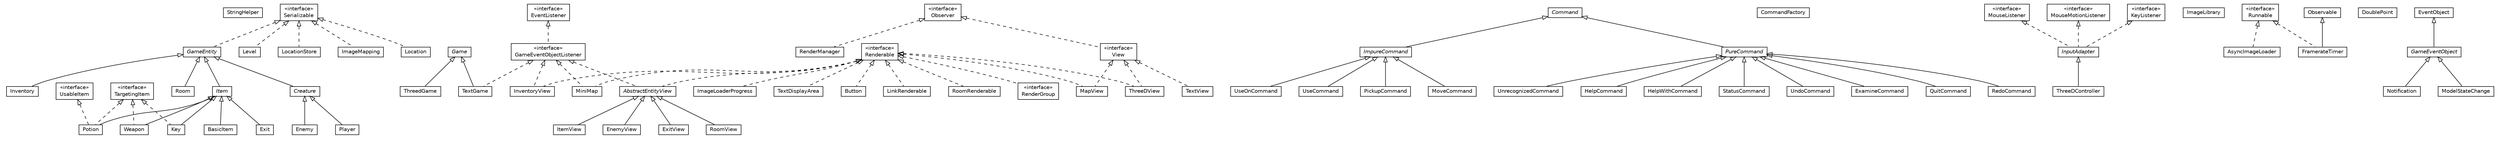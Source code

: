 #!/usr/local/bin/dot
#
# Class diagram 
# Generated by UMLGraph version cdcbba (http://www.umlgraph.org/)
#

digraph G {
	edge [fontname="Helvetica",fontsize=10,labelfontname="Helvetica",labelfontsize=10];
	node [fontname="Helvetica",fontsize=10,shape=plaintext];
	nodesep=0.25;
	ranksep=0.5;
	// yetanotherbardtale.helpers.StringHelper
	c0 [label=<<table title="yetanotherbardtale.helpers.StringHelper" border="0" cellborder="1" cellspacing="0" cellpadding="2" port="p">
		<tr><td><table border="0" cellspacing="0" cellpadding="1">
<tr><td align="center" balign="center"> StringHelper </td></tr>
		</table></td></tr>
		</table>>, URL="null", fontname="Helvetica", fontcolor="black", fontsize=10.0];
	// yetanotherbardtale.entity.Player
	c1 [label=<<table title="yetanotherbardtale.entity.Player" border="0" cellborder="1" cellspacing="0" cellpadding="2" port="p">
		<tr><td><table border="0" cellspacing="0" cellpadding="1">
<tr><td align="center" balign="center"> Player </td></tr>
		</table></td></tr>
		</table>>, URL="null", fontname="Helvetica", fontcolor="black", fontsize=10.0];
	// yetanotherbardtale.entity.item.TargetingItem
	c2 [label=<<table title="yetanotherbardtale.entity.item.TargetingItem" border="0" cellborder="1" cellspacing="0" cellpadding="2" port="p">
		<tr><td><table border="0" cellspacing="0" cellpadding="1">
<tr><td align="center" balign="center"> &#171;interface&#187; </td></tr>
<tr><td align="center" balign="center"> TargetingItem </td></tr>
		</table></td></tr>
		</table>>, URL="null", fontname="Helvetica", fontcolor="black", fontsize=10.0];
	// yetanotherbardtale.entity.item.Item
	c3 [label=<<table title="yetanotherbardtale.entity.item.Item" border="0" cellborder="1" cellspacing="0" cellpadding="2" port="p">
		<tr><td><table border="0" cellspacing="0" cellpadding="1">
<tr><td align="center" balign="center"><font face="Helvetica-Oblique"> Item </font></td></tr>
		</table></td></tr>
		</table>>, URL="null", fontname="Helvetica", fontcolor="black", fontsize=10.0];
	// yetanotherbardtale.entity.item.Weapon
	c5 [label=<<table title="yetanotherbardtale.entity.item.Weapon" border="0" cellborder="1" cellspacing="0" cellpadding="2" port="p">
		<tr><td><table border="0" cellspacing="0" cellpadding="1">
<tr><td align="center" balign="center"> Weapon </td></tr>
		</table></td></tr>
		</table>>, URL="null", fontname="Helvetica", fontcolor="black", fontsize=10.0];
	// yetanotherbardtale.entity.item.BasicItem
	c6 [label=<<table title="yetanotherbardtale.entity.item.BasicItem" border="0" cellborder="1" cellspacing="0" cellpadding="2" port="p">
		<tr><td><table border="0" cellspacing="0" cellpadding="1">
<tr><td align="center" balign="center"> BasicItem </td></tr>
		</table></td></tr>
		</table>>, URL="null", fontname="Helvetica", fontcolor="black", fontsize=10.0];
	// yetanotherbardtale.entity.item.Inventory
	c7 [label=<<table title="yetanotherbardtale.entity.item.Inventory" border="0" cellborder="1" cellspacing="0" cellpadding="2" port="p">
		<tr><td><table border="0" cellspacing="0" cellpadding="1">
<tr><td align="center" balign="center"> Inventory </td></tr>
		</table></td></tr>
		</table>>, URL="null", fontname="Helvetica", fontcolor="black", fontsize=10.0];
	// yetanotherbardtale.entity.item.UsableItem
	c9 [label=<<table title="yetanotherbardtale.entity.item.UsableItem" border="0" cellborder="1" cellspacing="0" cellpadding="2" port="p">
		<tr><td><table border="0" cellspacing="0" cellpadding="1">
<tr><td align="center" balign="center"> &#171;interface&#187; </td></tr>
<tr><td align="center" balign="center"> UsableItem </td></tr>
		</table></td></tr>
		</table>>, URL="null", fontname="Helvetica", fontcolor="black", fontsize=10.0];
	// yetanotherbardtale.entity.item.Potion
	c10 [label=<<table title="yetanotherbardtale.entity.item.Potion" border="0" cellborder="1" cellspacing="0" cellpadding="2" port="p">
		<tr><td><table border="0" cellspacing="0" cellpadding="1">
<tr><td align="center" balign="center"> Potion </td></tr>
		</table></td></tr>
		</table>>, URL="null", fontname="Helvetica", fontcolor="black", fontsize=10.0];
	// yetanotherbardtale.entity.Creature
	c11 [label=<<table title="yetanotherbardtale.entity.Creature" border="0" cellborder="1" cellspacing="0" cellpadding="2" port="p">
		<tr><td><table border="0" cellspacing="0" cellpadding="1">
<tr><td align="center" balign="center"><font face="Helvetica-Oblique"> Creature </font></td></tr>
		</table></td></tr>
		</table>>, URL="null", fontname="Helvetica", fontcolor="black", fontsize=10.0];
	// yetanotherbardtale.entity.Enemy
	c12 [label=<<table title="yetanotherbardtale.entity.Enemy" border="0" cellborder="1" cellspacing="0" cellpadding="2" port="p">
		<tr><td><table border="0" cellspacing="0" cellpadding="1">
<tr><td align="center" balign="center"> Enemy </td></tr>
		</table></td></tr>
		</table>>, URL="null", fontname="Helvetica", fontcolor="black", fontsize=10.0];
	// yetanotherbardtale.entity.GameEntity
	c13 [label=<<table title="yetanotherbardtale.entity.GameEntity" border="0" cellborder="1" cellspacing="0" cellpadding="2" port="p">
		<tr><td><table border="0" cellspacing="0" cellpadding="1">
<tr><td align="center" balign="center"><font face="Helvetica-Oblique"> GameEntity </font></td></tr>
		</table></td></tr>
		</table>>, URL="null", fontname="Helvetica", fontcolor="black", fontsize=10.0];
	// yetanotherbardtale.entity.room.Exit
	c14 [label=<<table title="yetanotherbardtale.entity.room.Exit" border="0" cellborder="1" cellspacing="0" cellpadding="2" port="p">
		<tr><td><table border="0" cellspacing="0" cellpadding="1">
<tr><td align="center" balign="center"> Exit </td></tr>
		</table></td></tr>
		</table>>, URL="null", fontname="Helvetica", fontcolor="black", fontsize=10.0];
	// yetanotherbardtale.entity.room.Key
	c15 [label=<<table title="yetanotherbardtale.entity.room.Key" border="0" cellborder="1" cellspacing="0" cellpadding="2" port="p">
		<tr><td><table border="0" cellspacing="0" cellpadding="1">
<tr><td align="center" balign="center"> Key </td></tr>
		</table></td></tr>
		</table>>, URL="null", fontname="Helvetica", fontcolor="black", fontsize=10.0];
	// yetanotherbardtale.entity.room.Room
	c16 [label=<<table title="yetanotherbardtale.entity.room.Room" border="0" cellborder="1" cellspacing="0" cellpadding="2" port="p">
		<tr><td><table border="0" cellspacing="0" cellpadding="1">
<tr><td align="center" balign="center"> Room </td></tr>
		</table></td></tr>
		</table>>, URL="null", fontname="Helvetica", fontcolor="black", fontsize=10.0];
	// yetanotherbardtale.controller.Level
	c17 [label=<<table title="yetanotherbardtale.controller.Level" border="0" cellborder="1" cellspacing="0" cellpadding="2" port="p">
		<tr><td><table border="0" cellspacing="0" cellpadding="1">
<tr><td align="center" balign="center"> Level </td></tr>
		</table></td></tr>
		</table>>, URL="null", fontname="Helvetica", fontcolor="black", fontsize=10.0];
	// yetanotherbardtale.controller.threed.ThreedGame
	c18 [label=<<table title="yetanotherbardtale.controller.threed.ThreedGame" border="0" cellborder="1" cellspacing="0" cellpadding="2" port="p">
		<tr><td><table border="0" cellspacing="0" cellpadding="1">
<tr><td align="center" balign="center"> ThreedGame </td></tr>
		</table></td></tr>
		</table>>, URL="null", fontname="Helvetica", fontcolor="black", fontsize=10.0];
	// yetanotherbardtale.controller.text.UnrecognizedCommand
	c19 [label=<<table title="yetanotherbardtale.controller.text.UnrecognizedCommand" border="0" cellborder="1" cellspacing="0" cellpadding="2" port="p">
		<tr><td><table border="0" cellspacing="0" cellpadding="1">
<tr><td align="center" balign="center"> UnrecognizedCommand </td></tr>
		</table></td></tr>
		</table>>, URL="null", fontname="Helvetica", fontcolor="black", fontsize=10.0];
	// yetanotherbardtale.controller.text.TextGame
	c20 [label=<<table title="yetanotherbardtale.controller.text.TextGame" border="0" cellborder="1" cellspacing="0" cellpadding="2" port="p">
		<tr><td><table border="0" cellspacing="0" cellpadding="1">
<tr><td align="center" balign="center"> TextGame </td></tr>
		</table></td></tr>
		</table>>, URL="null", fontname="Helvetica", fontcolor="black", fontsize=10.0];
	// yetanotherbardtale.controller.text.HelpCommand
	c21 [label=<<table title="yetanotherbardtale.controller.text.HelpCommand" border="0" cellborder="1" cellspacing="0" cellpadding="2" port="p">
		<tr><td><table border="0" cellspacing="0" cellpadding="1">
<tr><td align="center" balign="center"> HelpCommand </td></tr>
		</table></td></tr>
		</table>>, URL="null", fontname="Helvetica", fontcolor="black", fontsize=10.0];
	// yetanotherbardtale.controller.text.CommandFactory
	c23 [label=<<table title="yetanotherbardtale.controller.text.CommandFactory" border="0" cellborder="1" cellspacing="0" cellpadding="2" port="p">
		<tr><td><table border="0" cellspacing="0" cellpadding="1">
<tr><td align="center" balign="center"> CommandFactory </td></tr>
		</table></td></tr>
		</table>>, URL="null", fontname="Helvetica", fontcolor="black", fontsize=10.0];
	// yetanotherbardtale.controller.text.HelpWithCommand
	c24 [label=<<table title="yetanotherbardtale.controller.text.HelpWithCommand" border="0" cellborder="1" cellspacing="0" cellpadding="2" port="p">
		<tr><td><table border="0" cellspacing="0" cellpadding="1">
<tr><td align="center" balign="center"> HelpWithCommand </td></tr>
		</table></td></tr>
		</table>>, URL="null", fontname="Helvetica", fontcolor="black", fontsize=10.0];
	// yetanotherbardtale.controller.text.StatusCommand
	c25 [label=<<table title="yetanotherbardtale.controller.text.StatusCommand" border="0" cellborder="1" cellspacing="0" cellpadding="2" port="p">
		<tr><td><table border="0" cellspacing="0" cellpadding="1">
<tr><td align="center" balign="center"> StatusCommand </td></tr>
		</table></td></tr>
		</table>>, URL="null", fontname="Helvetica", fontcolor="black", fontsize=10.0];
	// yetanotherbardtale.controller.command.Command
	c26 [label=<<table title="yetanotherbardtale.controller.command.Command" border="0" cellborder="1" cellspacing="0" cellpadding="2" port="p">
		<tr><td><table border="0" cellspacing="0" cellpadding="1">
<tr><td align="center" balign="center"><font face="Helvetica-Oblique"> Command </font></td></tr>
		</table></td></tr>
		</table>>, URL="null", fontname="Helvetica", fontcolor="black", fontsize=10.0];
	// yetanotherbardtale.controller.command.impure.UseOnCommand
	c27 [label=<<table title="yetanotherbardtale.controller.command.impure.UseOnCommand" border="0" cellborder="1" cellspacing="0" cellpadding="2" port="p">
		<tr><td><table border="0" cellspacing="0" cellpadding="1">
<tr><td align="center" balign="center"> UseOnCommand </td></tr>
		</table></td></tr>
		</table>>, URL="null", fontname="Helvetica", fontcolor="black", fontsize=10.0];
	// yetanotherbardtale.controller.command.impure.UseCommand
	c28 [label=<<table title="yetanotherbardtale.controller.command.impure.UseCommand" border="0" cellborder="1" cellspacing="0" cellpadding="2" port="p">
		<tr><td><table border="0" cellspacing="0" cellpadding="1">
<tr><td align="center" balign="center"> UseCommand </td></tr>
		</table></td></tr>
		</table>>, URL="null", fontname="Helvetica", fontcolor="black", fontsize=10.0];
	// yetanotherbardtale.controller.command.impure.PickupCommand
	c29 [label=<<table title="yetanotherbardtale.controller.command.impure.PickupCommand" border="0" cellborder="1" cellspacing="0" cellpadding="2" port="p">
		<tr><td><table border="0" cellspacing="0" cellpadding="1">
<tr><td align="center" balign="center"> PickupCommand </td></tr>
		</table></td></tr>
		</table>>, URL="null", fontname="Helvetica", fontcolor="black", fontsize=10.0];
	// yetanotherbardtale.controller.command.impure.ImpureCommand
	c30 [label=<<table title="yetanotherbardtale.controller.command.impure.ImpureCommand" border="0" cellborder="1" cellspacing="0" cellpadding="2" port="p">
		<tr><td><table border="0" cellspacing="0" cellpadding="1">
<tr><td align="center" balign="center"><font face="Helvetica-Oblique"> ImpureCommand </font></td></tr>
		</table></td></tr>
		</table>>, URL="null", fontname="Helvetica", fontcolor="black", fontsize=10.0];
	// yetanotherbardtale.controller.command.impure.MoveCommand
	c31 [label=<<table title="yetanotherbardtale.controller.command.impure.MoveCommand" border="0" cellborder="1" cellspacing="0" cellpadding="2" port="p">
		<tr><td><table border="0" cellspacing="0" cellpadding="1">
<tr><td align="center" balign="center"> MoveCommand </td></tr>
		</table></td></tr>
		</table>>, URL="null", fontname="Helvetica", fontcolor="black", fontsize=10.0];
	// yetanotherbardtale.controller.command.pure.UndoCommand
	c32 [label=<<table title="yetanotherbardtale.controller.command.pure.UndoCommand" border="0" cellborder="1" cellspacing="0" cellpadding="2" port="p">
		<tr><td><table border="0" cellspacing="0" cellpadding="1">
<tr><td align="center" balign="center"> UndoCommand </td></tr>
		</table></td></tr>
		</table>>, URL="null", fontname="Helvetica", fontcolor="black", fontsize=10.0];
	// yetanotherbardtale.controller.command.pure.ExamineCommand
	c33 [label=<<table title="yetanotherbardtale.controller.command.pure.ExamineCommand" border="0" cellborder="1" cellspacing="0" cellpadding="2" port="p">
		<tr><td><table border="0" cellspacing="0" cellpadding="1">
<tr><td align="center" balign="center"> ExamineCommand </td></tr>
		</table></td></tr>
		</table>>, URL="null", fontname="Helvetica", fontcolor="black", fontsize=10.0];
	// yetanotherbardtale.controller.command.pure.QuitCommand
	c34 [label=<<table title="yetanotherbardtale.controller.command.pure.QuitCommand" border="0" cellborder="1" cellspacing="0" cellpadding="2" port="p">
		<tr><td><table border="0" cellspacing="0" cellpadding="1">
<tr><td align="center" balign="center"> QuitCommand </td></tr>
		</table></td></tr>
		</table>>, URL="null", fontname="Helvetica", fontcolor="black", fontsize=10.0];
	// yetanotherbardtale.controller.command.pure.PureCommand
	c35 [label=<<table title="yetanotherbardtale.controller.command.pure.PureCommand" border="0" cellborder="1" cellspacing="0" cellpadding="2" port="p">
		<tr><td><table border="0" cellspacing="0" cellpadding="1">
<tr><td align="center" balign="center"><font face="Helvetica-Oblique"> PureCommand </font></td></tr>
		</table></td></tr>
		</table>>, URL="null", fontname="Helvetica", fontcolor="black", fontsize=10.0];
	// yetanotherbardtale.controller.command.pure.RedoCommand
	c36 [label=<<table title="yetanotherbardtale.controller.command.pure.RedoCommand" border="0" cellborder="1" cellspacing="0" cellpadding="2" port="p">
		<tr><td><table border="0" cellspacing="0" cellpadding="1">
<tr><td align="center" balign="center"> RedoCommand </td></tr>
		</table></td></tr>
		</table>>, URL="null", fontname="Helvetica", fontcolor="black", fontsize=10.0];
	// yetanotherbardtale.controller.Game
	c37 [label=<<table title="yetanotherbardtale.controller.Game" border="0" cellborder="1" cellspacing="0" cellpadding="2" port="p">
		<tr><td><table border="0" cellspacing="0" cellpadding="1">
<tr><td align="center" balign="center"><font face="Helvetica-Oblique"> Game </font></td></tr>
		</table></td></tr>
		</table>>, URL="null", fontname="Helvetica", fontcolor="black", fontsize=10.0];
	// yetanotherbardtale.controller.input.InputAdapter
	c38 [label=<<table title="yetanotherbardtale.controller.input.InputAdapter" border="0" cellborder="1" cellspacing="0" cellpadding="2" port="p">
		<tr><td><table border="0" cellspacing="0" cellpadding="1">
<tr><td align="center" balign="center"><font face="Helvetica-Oblique"> InputAdapter </font></td></tr>
		</table></td></tr>
		</table>>, URL="null", fontname="Helvetica", fontcolor="black", fontsize=10.0];
	// yetanotherbardtale.controller.input.ThreeDController
	c39 [label=<<table title="yetanotherbardtale.controller.input.ThreeDController" border="0" cellborder="1" cellspacing="0" cellpadding="2" port="p">
		<tr><td><table border="0" cellspacing="0" cellpadding="1">
<tr><td align="center" balign="center"> ThreeDController </td></tr>
		</table></td></tr>
		</table>>, URL="null", fontname="Helvetica", fontcolor="black", fontsize=10.0];
	// yetanotherbardtale.view.ImageLoaderProgress
	c40 [label=<<table title="yetanotherbardtale.view.ImageLoaderProgress" border="0" cellborder="1" cellspacing="0" cellpadding="2" port="p">
		<tr><td><table border="0" cellspacing="0" cellpadding="1">
<tr><td align="center" balign="center"> ImageLoaderProgress </td></tr>
		</table></td></tr>
		</table>>, URL="null", fontname="Helvetica", fontcolor="black", fontsize=10.0];
	// yetanotherbardtale.view.View
	c41 [label=<<table title="yetanotherbardtale.view.View" border="0" cellborder="1" cellspacing="0" cellpadding="2" port="p">
		<tr><td><table border="0" cellspacing="0" cellpadding="1">
<tr><td align="center" balign="center"> &#171;interface&#187; </td></tr>
<tr><td align="center" balign="center"> View </td></tr>
		</table></td></tr>
		</table>>, URL="null", fontname="Helvetica", fontcolor="black", fontsize=10.0];
	// yetanotherbardtale.view.MapView
	c42 [label=<<table title="yetanotherbardtale.view.MapView" border="0" cellborder="1" cellspacing="0" cellpadding="2" port="p">
		<tr><td><table border="0" cellspacing="0" cellpadding="1">
<tr><td align="center" balign="center"> MapView </td></tr>
		</table></td></tr>
		</table>>, URL="null", fontname="Helvetica", fontcolor="black", fontsize=10.0];
	// yetanotherbardtale.view.threed.InventoryView
	c43 [label=<<table title="yetanotherbardtale.view.threed.InventoryView" border="0" cellborder="1" cellspacing="0" cellpadding="2" port="p">
		<tr><td><table border="0" cellspacing="0" cellpadding="1">
<tr><td align="center" balign="center"> InventoryView </td></tr>
		</table></td></tr>
		</table>>, URL="null", fontname="Helvetica", fontcolor="black", fontsize=10.0];
	// yetanotherbardtale.view.threed.ItemView
	c44 [label=<<table title="yetanotherbardtale.view.threed.ItemView" border="0" cellborder="1" cellspacing="0" cellpadding="2" port="p">
		<tr><td><table border="0" cellspacing="0" cellpadding="1">
<tr><td align="center" balign="center"> ItemView </td></tr>
		</table></td></tr>
		</table>>, URL="null", fontname="Helvetica", fontcolor="black", fontsize=10.0];
	// yetanotherbardtale.view.threed.MiniMap
	c45 [label=<<table title="yetanotherbardtale.view.threed.MiniMap" border="0" cellborder="1" cellspacing="0" cellpadding="2" port="p">
		<tr><td><table border="0" cellspacing="0" cellpadding="1">
<tr><td align="center" balign="center"> MiniMap </td></tr>
		</table></td></tr>
		</table>>, URL="null", fontname="Helvetica", fontcolor="black", fontsize=10.0];
	// yetanotherbardtale.view.threed.AbstractEntityView
	c46 [label=<<table title="yetanotherbardtale.view.threed.AbstractEntityView" border="0" cellborder="1" cellspacing="0" cellpadding="2" port="p">
		<tr><td><table border="0" cellspacing="0" cellpadding="1">
<tr><td align="center" balign="center"><font face="Helvetica-Oblique"> AbstractEntityView </font></td></tr>
		</table></td></tr>
		</table>>, URL="null", fontname="Helvetica", fontcolor="black", fontsize=10.0];
	// yetanotherbardtale.view.threed.TextDisplayArea
	c47 [label=<<table title="yetanotherbardtale.view.threed.TextDisplayArea" border="0" cellborder="1" cellspacing="0" cellpadding="2" port="p">
		<tr><td><table border="0" cellspacing="0" cellpadding="1">
<tr><td align="center" balign="center"> TextDisplayArea </td></tr>
		</table></td></tr>
		</table>>, URL="null", fontname="Helvetica", fontcolor="black", fontsize=10.0];
	// yetanotherbardtale.view.threed.EnemyView
	c48 [label=<<table title="yetanotherbardtale.view.threed.EnemyView" border="0" cellborder="1" cellspacing="0" cellpadding="2" port="p">
		<tr><td><table border="0" cellspacing="0" cellpadding="1">
<tr><td align="center" balign="center"> EnemyView </td></tr>
		</table></td></tr>
		</table>>, URL="null", fontname="Helvetica", fontcolor="black", fontsize=10.0];
	// yetanotherbardtale.view.threed.LocationStore
	c49 [label=<<table title="yetanotherbardtale.view.threed.LocationStore" border="0" cellborder="1" cellspacing="0" cellpadding="2" port="p">
		<tr><td><table border="0" cellspacing="0" cellpadding="1">
<tr><td align="center" balign="center"> LocationStore </td></tr>
		</table></td></tr>
		</table>>, URL="null", fontname="Helvetica", fontcolor="black", fontsize=10.0];
	// yetanotherbardtale.view.threed.ImageMapping
	c50 [label=<<table title="yetanotherbardtale.view.threed.ImageMapping" border="0" cellborder="1" cellspacing="0" cellpadding="2" port="p">
		<tr><td><table border="0" cellspacing="0" cellpadding="1">
<tr><td align="center" balign="center"> ImageMapping </td></tr>
		</table></td></tr>
		</table>>, URL="null", fontname="Helvetica", fontcolor="black", fontsize=10.0];
	// yetanotherbardtale.view.threed.ExitView
	c51 [label=<<table title="yetanotherbardtale.view.threed.ExitView" border="0" cellborder="1" cellspacing="0" cellpadding="2" port="p">
		<tr><td><table border="0" cellspacing="0" cellpadding="1">
<tr><td align="center" balign="center"> ExitView </td></tr>
		</table></td></tr>
		</table>>, URL="null", fontname="Helvetica", fontcolor="black", fontsize=10.0];
	// yetanotherbardtale.view.threed.Button
	c52 [label=<<table title="yetanotherbardtale.view.threed.Button" border="0" cellborder="1" cellspacing="0" cellpadding="2" port="p">
		<tr><td><table border="0" cellspacing="0" cellpadding="1">
<tr><td align="center" balign="center"> Button </td></tr>
		</table></td></tr>
		</table>>, URL="null", fontname="Helvetica", fontcolor="black", fontsize=10.0];
	// yetanotherbardtale.view.threed.Location
	c53 [label=<<table title="yetanotherbardtale.view.threed.Location" border="0" cellborder="1" cellspacing="0" cellpadding="2" port="p">
		<tr><td><table border="0" cellspacing="0" cellpadding="1">
<tr><td align="center" balign="center"> Location </td></tr>
		</table></td></tr>
		</table>>, URL="null", fontname="Helvetica", fontcolor="black", fontsize=10.0];
	// yetanotherbardtale.view.threed.RoomView
	c54 [label=<<table title="yetanotherbardtale.view.threed.RoomView" border="0" cellborder="1" cellspacing="0" cellpadding="2" port="p">
		<tr><td><table border="0" cellspacing="0" cellpadding="1">
<tr><td align="center" balign="center"> RoomView </td></tr>
		</table></td></tr>
		</table>>, URL="null", fontname="Helvetica", fontcolor="black", fontsize=10.0];
	// yetanotherbardtale.view.mapview.LinkRenderable
	c55 [label=<<table title="yetanotherbardtale.view.mapview.LinkRenderable" border="0" cellborder="1" cellspacing="0" cellpadding="2" port="p">
		<tr><td><table border="0" cellspacing="0" cellpadding="1">
<tr><td align="center" balign="center"> LinkRenderable </td></tr>
		</table></td></tr>
		</table>>, URL="null", fontname="Helvetica", fontcolor="black", fontsize=10.0];
	// yetanotherbardtale.view.mapview.RoomRenderable
	c56 [label=<<table title="yetanotherbardtale.view.mapview.RoomRenderable" border="0" cellborder="1" cellspacing="0" cellpadding="2" port="p">
		<tr><td><table border="0" cellspacing="0" cellpadding="1">
<tr><td align="center" balign="center"> RoomRenderable </td></tr>
		</table></td></tr>
		</table>>, URL="null", fontname="Helvetica", fontcolor="black", fontsize=10.0];
	// yetanotherbardtale.view.TextView
	c57 [label=<<table title="yetanotherbardtale.view.TextView" border="0" cellborder="1" cellspacing="0" cellpadding="2" port="p">
		<tr><td><table border="0" cellspacing="0" cellpadding="1">
<tr><td align="center" balign="center"> TextView </td></tr>
		</table></td></tr>
		</table>>, URL="null", fontname="Helvetica", fontcolor="black", fontsize=10.0];
	// yetanotherbardtale.view.ThreeDView
	c58 [label=<<table title="yetanotherbardtale.view.ThreeDView" border="0" cellborder="1" cellspacing="0" cellpadding="2" port="p">
		<tr><td><table border="0" cellspacing="0" cellpadding="1">
<tr><td align="center" balign="center"> ThreeDView </td></tr>
		</table></td></tr>
		</table>>, URL="null", fontname="Helvetica", fontcolor="black", fontsize=10.0];
	// yetanotherbardtale.imagelib.ImageLibrary
	c59 [label=<<table title="yetanotherbardtale.imagelib.ImageLibrary" border="0" cellborder="1" cellspacing="0" cellpadding="2" port="p">
		<tr><td><table border="0" cellspacing="0" cellpadding="1">
<tr><td align="center" balign="center"> ImageLibrary </td></tr>
		</table></td></tr>
		</table>>, URL="null", fontname="Helvetica", fontcolor="black", fontsize=10.0];
	// yetanotherbardtale.imagelib.AsyncImageLoader
	c60 [label=<<table title="yetanotherbardtale.imagelib.AsyncImageLoader" border="0" cellborder="1" cellspacing="0" cellpadding="2" port="p">
		<tr><td><table border="0" cellspacing="0" cellpadding="1">
<tr><td align="center" balign="center"> AsyncImageLoader </td></tr>
		</table></td></tr>
		</table>>, URL="null", fontname="Helvetica", fontcolor="black", fontsize=10.0];
	// yetanotherbardtale.graphics.RenderGroup
	c61 [label=<<table title="yetanotherbardtale.graphics.RenderGroup" border="0" cellborder="1" cellspacing="0" cellpadding="2" port="p">
		<tr><td><table border="0" cellspacing="0" cellpadding="1">
<tr><td align="center" balign="center"> &#171;interface&#187; </td></tr>
<tr><td align="center" balign="center"> RenderGroup </td></tr>
		</table></td></tr>
		</table>>, URL="null", fontname="Helvetica", fontcolor="black", fontsize=10.0];
	// yetanotherbardtale.graphics.Renderable
	c62 [label=<<table title="yetanotherbardtale.graphics.Renderable" border="0" cellborder="1" cellspacing="0" cellpadding="2" port="p">
		<tr><td><table border="0" cellspacing="0" cellpadding="1">
<tr><td align="center" balign="center"> &#171;interface&#187; </td></tr>
<tr><td align="center" balign="center"> Renderable </td></tr>
		</table></td></tr>
		</table>>, URL="null", fontname="Helvetica", fontcolor="black", fontsize=10.0];
	// yetanotherbardtale.graphics.RenderManager
	c63 [label=<<table title="yetanotherbardtale.graphics.RenderManager" border="0" cellborder="1" cellspacing="0" cellpadding="2" port="p">
		<tr><td><table border="0" cellspacing="0" cellpadding="1">
<tr><td align="center" balign="center"> RenderManager </td></tr>
		</table></td></tr>
		</table>>, URL="null", fontname="Helvetica", fontcolor="black", fontsize=10.0];
	// yetanotherbardtale.graphics.DoublePoint
	c64 [label=<<table title="yetanotherbardtale.graphics.DoublePoint" border="0" cellborder="1" cellspacing="0" cellpadding="2" port="p">
		<tr><td><table border="0" cellspacing="0" cellpadding="1">
<tr><td align="center" balign="center"> DoublePoint </td></tr>
		</table></td></tr>
		</table>>, URL="null", fontname="Helvetica", fontcolor="black", fontsize=10.0];
	// yetanotherbardtale.graphics.FramerateTimer
	c65 [label=<<table title="yetanotherbardtale.graphics.FramerateTimer" border="0" cellborder="1" cellspacing="0" cellpadding="2" port="p">
		<tr><td><table border="0" cellspacing="0" cellpadding="1">
<tr><td align="center" balign="center"> FramerateTimer </td></tr>
		</table></td></tr>
		</table>>, URL="null", fontname="Helvetica", fontcolor="black", fontsize=10.0];
	// yetanotherbardtale.event.Notification
	c66 [label=<<table title="yetanotherbardtale.event.Notification" border="0" cellborder="1" cellspacing="0" cellpadding="2" port="p">
		<tr><td><table border="0" cellspacing="0" cellpadding="1">
<tr><td align="center" balign="center"> Notification </td></tr>
		</table></td></tr>
		</table>>, URL="null", fontname="Helvetica", fontcolor="black", fontsize=10.0];
	// yetanotherbardtale.event.ModelStateChange
	c68 [label=<<table title="yetanotherbardtale.event.ModelStateChange" border="0" cellborder="1" cellspacing="0" cellpadding="2" port="p">
		<tr><td><table border="0" cellspacing="0" cellpadding="1">
<tr><td align="center" balign="center"> ModelStateChange </td></tr>
		</table></td></tr>
		</table>>, URL="null", fontname="Helvetica", fontcolor="black", fontsize=10.0];
	// yetanotherbardtale.event.GameEventObjectListener
	c69 [label=<<table title="yetanotherbardtale.event.GameEventObjectListener" border="0" cellborder="1" cellspacing="0" cellpadding="2" port="p">
		<tr><td><table border="0" cellspacing="0" cellpadding="1">
<tr><td align="center" balign="center"> &#171;interface&#187; </td></tr>
<tr><td align="center" balign="center"> GameEventObjectListener </td></tr>
		</table></td></tr>
		</table>>, URL="null", fontname="Helvetica", fontcolor="black", fontsize=10.0];
	// yetanotherbardtale.event.GameEventObject
	c70 [label=<<table title="yetanotherbardtale.event.GameEventObject" border="0" cellborder="1" cellspacing="0" cellpadding="2" port="p">
		<tr><td><table border="0" cellspacing="0" cellpadding="1">
<tr><td align="center" balign="center"><font face="Helvetica-Oblique"> GameEventObject </font></td></tr>
		</table></td></tr>
		</table>>, URL="null", fontname="Helvetica", fontcolor="black", fontsize=10.0];
	//yetanotherbardtale.entity.Player extends yetanotherbardtale.entity.Creature
	c11:p -> c1:p [dir=back,arrowtail=empty];
	//yetanotherbardtale.entity.item.Item extends yetanotherbardtale.entity.GameEntity
	c13:p -> c3:p [dir=back,arrowtail=empty];
	//yetanotherbardtale.entity.item.Weapon extends yetanotherbardtale.entity.item.Item
	c3:p -> c5:p [dir=back,arrowtail=empty];
	//yetanotherbardtale.entity.item.Weapon implements yetanotherbardtale.entity.item.TargetingItem
	c2:p -> c5:p [dir=back,arrowtail=empty,style=dashed];
	//yetanotherbardtale.entity.item.BasicItem extends yetanotherbardtale.entity.item.Item
	c3:p -> c6:p [dir=back,arrowtail=empty];
	//yetanotherbardtale.entity.item.Inventory extends yetanotherbardtale.entity.GameEntity
	c13:p -> c7:p [dir=back,arrowtail=empty];
	//yetanotherbardtale.entity.item.Potion extends yetanotherbardtale.entity.item.Item
	c3:p -> c10:p [dir=back,arrowtail=empty];
	//yetanotherbardtale.entity.item.Potion implements yetanotherbardtale.entity.item.TargetingItem
	c2:p -> c10:p [dir=back,arrowtail=empty,style=dashed];
	//yetanotherbardtale.entity.item.Potion implements yetanotherbardtale.entity.item.UsableItem
	c9:p -> c10:p [dir=back,arrowtail=empty,style=dashed];
	//yetanotherbardtale.entity.Creature extends yetanotherbardtale.entity.GameEntity
	c13:p -> c11:p [dir=back,arrowtail=empty];
	//yetanotherbardtale.entity.Enemy extends yetanotherbardtale.entity.Creature
	c11:p -> c12:p [dir=back,arrowtail=empty];
	//yetanotherbardtale.entity.GameEntity implements java.io.Serializable
	c71:p -> c13:p [dir=back,arrowtail=empty,style=dashed];
	//yetanotherbardtale.entity.room.Exit extends yetanotherbardtale.entity.item.Item
	c3:p -> c14:p [dir=back,arrowtail=empty];
	//yetanotherbardtale.entity.room.Key extends yetanotherbardtale.entity.item.Item
	c3:p -> c15:p [dir=back,arrowtail=empty];
	//yetanotherbardtale.entity.room.Key implements yetanotherbardtale.entity.item.TargetingItem
	c2:p -> c15:p [dir=back,arrowtail=empty,style=dashed];
	//yetanotherbardtale.entity.room.Room extends yetanotherbardtale.entity.GameEntity
	c13:p -> c16:p [dir=back,arrowtail=empty];
	//yetanotherbardtale.controller.Level implements java.io.Serializable
	c71:p -> c17:p [dir=back,arrowtail=empty,style=dashed];
	//yetanotherbardtale.controller.threed.ThreedGame extends yetanotherbardtale.controller.Game
	c37:p -> c18:p [dir=back,arrowtail=empty];
	//yetanotherbardtale.controller.text.UnrecognizedCommand extends yetanotherbardtale.controller.command.pure.PureCommand
	c35:p -> c19:p [dir=back,arrowtail=empty];
	//yetanotherbardtale.controller.text.TextGame extends yetanotherbardtale.controller.Game
	c37:p -> c20:p [dir=back,arrowtail=empty];
	//yetanotherbardtale.controller.text.TextGame implements yetanotherbardtale.event.GameEventObjectListener
	c69:p -> c20:p [dir=back,arrowtail=empty,style=dashed];
	//yetanotherbardtale.controller.text.HelpCommand extends yetanotherbardtale.controller.command.pure.PureCommand
	c35:p -> c21:p [dir=back,arrowtail=empty];
	//yetanotherbardtale.controller.text.HelpWithCommand extends yetanotherbardtale.controller.command.pure.PureCommand
	c35:p -> c24:p [dir=back,arrowtail=empty];
	//yetanotherbardtale.controller.text.StatusCommand extends yetanotherbardtale.controller.command.pure.PureCommand
	c35:p -> c25:p [dir=back,arrowtail=empty];
	//yetanotherbardtale.controller.command.impure.UseOnCommand extends yetanotherbardtale.controller.command.impure.ImpureCommand
	c30:p -> c27:p [dir=back,arrowtail=empty];
	//yetanotherbardtale.controller.command.impure.UseCommand extends yetanotherbardtale.controller.command.impure.ImpureCommand
	c30:p -> c28:p [dir=back,arrowtail=empty];
	//yetanotherbardtale.controller.command.impure.PickupCommand extends yetanotherbardtale.controller.command.impure.ImpureCommand
	c30:p -> c29:p [dir=back,arrowtail=empty];
	//yetanotherbardtale.controller.command.impure.ImpureCommand extends yetanotherbardtale.controller.command.Command
	c26:p -> c30:p [dir=back,arrowtail=empty];
	//yetanotherbardtale.controller.command.impure.MoveCommand extends yetanotherbardtale.controller.command.impure.ImpureCommand
	c30:p -> c31:p [dir=back,arrowtail=empty];
	//yetanotherbardtale.controller.command.pure.UndoCommand extends yetanotherbardtale.controller.command.pure.PureCommand
	c35:p -> c32:p [dir=back,arrowtail=empty];
	//yetanotherbardtale.controller.command.pure.ExamineCommand extends yetanotherbardtale.controller.command.pure.PureCommand
	c35:p -> c33:p [dir=back,arrowtail=empty];
	//yetanotherbardtale.controller.command.pure.QuitCommand extends yetanotherbardtale.controller.command.pure.PureCommand
	c35:p -> c34:p [dir=back,arrowtail=empty];
	//yetanotherbardtale.controller.command.pure.PureCommand extends yetanotherbardtale.controller.command.Command
	c26:p -> c35:p [dir=back,arrowtail=empty];
	//yetanotherbardtale.controller.command.pure.RedoCommand extends yetanotherbardtale.controller.command.pure.PureCommand
	c35:p -> c36:p [dir=back,arrowtail=empty];
	//yetanotherbardtale.controller.input.InputAdapter implements java.awt.event.MouseListener
	c72:p -> c38:p [dir=back,arrowtail=empty,style=dashed];
	//yetanotherbardtale.controller.input.InputAdapter implements java.awt.event.MouseMotionListener
	c73:p -> c38:p [dir=back,arrowtail=empty,style=dashed];
	//yetanotherbardtale.controller.input.InputAdapter implements java.awt.event.KeyListener
	c74:p -> c38:p [dir=back,arrowtail=empty,style=dashed];
	//yetanotherbardtale.controller.input.ThreeDController extends yetanotherbardtale.controller.input.InputAdapter
	c38:p -> c39:p [dir=back,arrowtail=empty];
	//yetanotherbardtale.view.ImageLoaderProgress implements yetanotherbardtale.graphics.Renderable
	c62:p -> c40:p [dir=back,arrowtail=empty,style=dashed];
	//yetanotherbardtale.view.View implements java.util.Observer
	c75:p -> c41:p [dir=back,arrowtail=empty,style=dashed];
	//yetanotherbardtale.view.MapView implements yetanotherbardtale.view.View
	c41:p -> c42:p [dir=back,arrowtail=empty,style=dashed];
	//yetanotherbardtale.view.MapView implements yetanotherbardtale.graphics.Renderable
	c62:p -> c42:p [dir=back,arrowtail=empty,style=dashed];
	//yetanotherbardtale.view.threed.InventoryView implements yetanotherbardtale.graphics.Renderable
	c62:p -> c43:p [dir=back,arrowtail=empty,style=dashed];
	//yetanotherbardtale.view.threed.InventoryView implements yetanotherbardtale.event.GameEventObjectListener
	c69:p -> c43:p [dir=back,arrowtail=empty,style=dashed];
	//yetanotherbardtale.view.threed.ItemView extends yetanotherbardtale.view.threed.AbstractEntityView
	c46:p -> c44:p [dir=back,arrowtail=empty];
	//yetanotherbardtale.view.threed.MiniMap implements yetanotherbardtale.graphics.Renderable
	c62:p -> c45:p [dir=back,arrowtail=empty,style=dashed];
	//yetanotherbardtale.view.threed.MiniMap implements yetanotherbardtale.event.GameEventObjectListener
	c69:p -> c45:p [dir=back,arrowtail=empty,style=dashed];
	//yetanotherbardtale.view.threed.AbstractEntityView implements yetanotherbardtale.graphics.Renderable
	c62:p -> c46:p [dir=back,arrowtail=empty,style=dashed];
	//yetanotherbardtale.view.threed.AbstractEntityView implements yetanotherbardtale.event.GameEventObjectListener
	c69:p -> c46:p [dir=back,arrowtail=empty,style=dashed];
	//yetanotherbardtale.view.threed.TextDisplayArea implements yetanotherbardtale.graphics.Renderable
	c62:p -> c47:p [dir=back,arrowtail=empty,style=dashed];
	//yetanotherbardtale.view.threed.EnemyView extends yetanotherbardtale.view.threed.AbstractEntityView
	c46:p -> c48:p [dir=back,arrowtail=empty];
	//yetanotherbardtale.view.threed.LocationStore implements java.io.Serializable
	c71:p -> c49:p [dir=back,arrowtail=empty,style=dashed];
	//yetanotherbardtale.view.threed.ImageMapping implements java.io.Serializable
	c71:p -> c50:p [dir=back,arrowtail=empty,style=dashed];
	//yetanotherbardtale.view.threed.ExitView extends yetanotherbardtale.view.threed.AbstractEntityView
	c46:p -> c51:p [dir=back,arrowtail=empty];
	//yetanotherbardtale.view.threed.Button implements yetanotherbardtale.graphics.Renderable
	c62:p -> c52:p [dir=back,arrowtail=empty,style=dashed];
	//yetanotherbardtale.view.threed.Location implements java.io.Serializable
	c71:p -> c53:p [dir=back,arrowtail=empty,style=dashed];
	//yetanotherbardtale.view.threed.RoomView extends yetanotherbardtale.view.threed.AbstractEntityView
	c46:p -> c54:p [dir=back,arrowtail=empty];
	//yetanotherbardtale.view.mapview.LinkRenderable implements yetanotherbardtale.graphics.Renderable
	c62:p -> c55:p [dir=back,arrowtail=empty,style=dashed];
	//yetanotherbardtale.view.mapview.RoomRenderable implements yetanotherbardtale.graphics.Renderable
	c62:p -> c56:p [dir=back,arrowtail=empty,style=dashed];
	//yetanotherbardtale.view.TextView implements yetanotherbardtale.view.View
	c41:p -> c57:p [dir=back,arrowtail=empty,style=dashed];
	//yetanotherbardtale.view.ThreeDView implements yetanotherbardtale.view.View
	c41:p -> c58:p [dir=back,arrowtail=empty,style=dashed];
	//yetanotherbardtale.view.ThreeDView implements yetanotherbardtale.graphics.Renderable
	c62:p -> c58:p [dir=back,arrowtail=empty,style=dashed];
	//yetanotherbardtale.imagelib.AsyncImageLoader implements java.lang.Runnable
	c76:p -> c60:p [dir=back,arrowtail=empty,style=dashed];
	//yetanotherbardtale.graphics.RenderGroup implements yetanotherbardtale.graphics.Renderable
	c62:p -> c61:p [dir=back,arrowtail=empty,style=dashed];
	//yetanotherbardtale.graphics.RenderManager implements java.util.Observer
	c75:p -> c63:p [dir=back,arrowtail=empty,style=dashed];
	//yetanotherbardtale.graphics.FramerateTimer extends java.util.Observable
	c77:p -> c65:p [dir=back,arrowtail=empty];
	//yetanotherbardtale.graphics.FramerateTimer implements java.lang.Runnable
	c76:p -> c65:p [dir=back,arrowtail=empty,style=dashed];
	//yetanotherbardtale.event.Notification extends yetanotherbardtale.event.GameEventObject
	c70:p -> c66:p [dir=back,arrowtail=empty];
	//yetanotherbardtale.event.ModelStateChange extends yetanotherbardtale.event.GameEventObject
	c70:p -> c68:p [dir=back,arrowtail=empty];
	//yetanotherbardtale.event.GameEventObjectListener implements java.util.EventListener
	c78:p -> c69:p [dir=back,arrowtail=empty,style=dashed];
	//yetanotherbardtale.event.GameEventObject extends java.util.EventObject
	c79:p -> c70:p [dir=back,arrowtail=empty];
	// java.io.Serializable
	c71 [label=<<table title="java.io.Serializable" border="0" cellborder="1" cellspacing="0" cellpadding="2" port="p" href="http://java.sun.com/j2se/1.4.2/docs/api/java/io/Serializable.html">
		<tr><td><table border="0" cellspacing="0" cellpadding="1">
<tr><td align="center" balign="center"> &#171;interface&#187; </td></tr>
<tr><td align="center" balign="center"> Serializable </td></tr>
		</table></td></tr>
		</table>>, URL="http://java.sun.com/j2se/1.4.2/docs/api/java/io/Serializable.html", fontname="Helvetica", fontcolor="black", fontsize=10.0];
	// java.util.Observer
	c75 [label=<<table title="java.util.Observer" border="0" cellborder="1" cellspacing="0" cellpadding="2" port="p" href="http://java.sun.com/j2se/1.4.2/docs/api/java/util/Observer.html">
		<tr><td><table border="0" cellspacing="0" cellpadding="1">
<tr><td align="center" balign="center"> &#171;interface&#187; </td></tr>
<tr><td align="center" balign="center"> Observer </td></tr>
		</table></td></tr>
		</table>>, URL="http://java.sun.com/j2se/1.4.2/docs/api/java/util/Observer.html", fontname="Helvetica", fontcolor="black", fontsize=10.0];
	// java.util.EventObject
	c79 [label=<<table title="java.util.EventObject" border="0" cellborder="1" cellspacing="0" cellpadding="2" port="p" href="http://java.sun.com/j2se/1.4.2/docs/api/java/util/EventObject.html">
		<tr><td><table border="0" cellspacing="0" cellpadding="1">
<tr><td align="center" balign="center"> EventObject </td></tr>
		</table></td></tr>
		</table>>, URL="http://java.sun.com/j2se/1.4.2/docs/api/java/util/EventObject.html", fontname="Helvetica", fontcolor="black", fontsize=10.0];
	// java.util.EventListener
	c78 [label=<<table title="java.util.EventListener" border="0" cellborder="1" cellspacing="0" cellpadding="2" port="p" href="http://java.sun.com/j2se/1.4.2/docs/api/java/util/EventListener.html">
		<tr><td><table border="0" cellspacing="0" cellpadding="1">
<tr><td align="center" balign="center"> &#171;interface&#187; </td></tr>
<tr><td align="center" balign="center"> EventListener </td></tr>
		</table></td></tr>
		</table>>, URL="http://java.sun.com/j2se/1.4.2/docs/api/java/util/EventListener.html", fontname="Helvetica", fontcolor="black", fontsize=10.0];
	// java.lang.Runnable
	c76 [label=<<table title="java.lang.Runnable" border="0" cellborder="1" cellspacing="0" cellpadding="2" port="p" href="http://java.sun.com/j2se/1.4.2/docs/api/java/lang/Runnable.html">
		<tr><td><table border="0" cellspacing="0" cellpadding="1">
<tr><td align="center" balign="center"> &#171;interface&#187; </td></tr>
<tr><td align="center" balign="center"> Runnable </td></tr>
		</table></td></tr>
		</table>>, URL="http://java.sun.com/j2se/1.4.2/docs/api/java/lang/Runnable.html", fontname="Helvetica", fontcolor="black", fontsize=10.0];
	// java.awt.event.MouseListener
	c72 [label=<<table title="java.awt.event.MouseListener" border="0" cellborder="1" cellspacing="0" cellpadding="2" port="p" href="http://java.sun.com/j2se/1.4.2/docs/api/java/awt/event/MouseListener.html">
		<tr><td><table border="0" cellspacing="0" cellpadding="1">
<tr><td align="center" balign="center"> &#171;interface&#187; </td></tr>
<tr><td align="center" balign="center"> MouseListener </td></tr>
		</table></td></tr>
		</table>>, URL="http://java.sun.com/j2se/1.4.2/docs/api/java/awt/event/MouseListener.html", fontname="Helvetica", fontcolor="black", fontsize=10.0];
	// java.awt.event.KeyListener
	c74 [label=<<table title="java.awt.event.KeyListener" border="0" cellborder="1" cellspacing="0" cellpadding="2" port="p" href="http://java.sun.com/j2se/1.4.2/docs/api/java/awt/event/KeyListener.html">
		<tr><td><table border="0" cellspacing="0" cellpadding="1">
<tr><td align="center" balign="center"> &#171;interface&#187; </td></tr>
<tr><td align="center" balign="center"> KeyListener </td></tr>
		</table></td></tr>
		</table>>, URL="http://java.sun.com/j2se/1.4.2/docs/api/java/awt/event/KeyListener.html", fontname="Helvetica", fontcolor="black", fontsize=10.0];
	// java.awt.event.MouseMotionListener
	c73 [label=<<table title="java.awt.event.MouseMotionListener" border="0" cellborder="1" cellspacing="0" cellpadding="2" port="p" href="http://java.sun.com/j2se/1.4.2/docs/api/java/awt/event/MouseMotionListener.html">
		<tr><td><table border="0" cellspacing="0" cellpadding="1">
<tr><td align="center" balign="center"> &#171;interface&#187; </td></tr>
<tr><td align="center" balign="center"> MouseMotionListener </td></tr>
		</table></td></tr>
		</table>>, URL="http://java.sun.com/j2se/1.4.2/docs/api/java/awt/event/MouseMotionListener.html", fontname="Helvetica", fontcolor="black", fontsize=10.0];
	// java.util.Observable
	c77 [label=<<table title="java.util.Observable" border="0" cellborder="1" cellspacing="0" cellpadding="2" port="p" href="http://java.sun.com/j2se/1.4.2/docs/api/java/util/Observable.html">
		<tr><td><table border="0" cellspacing="0" cellpadding="1">
<tr><td align="center" balign="center"> Observable </td></tr>
		</table></td></tr>
		</table>>, URL="http://java.sun.com/j2se/1.4.2/docs/api/java/util/Observable.html", fontname="Helvetica", fontcolor="black", fontsize=10.0];
}


